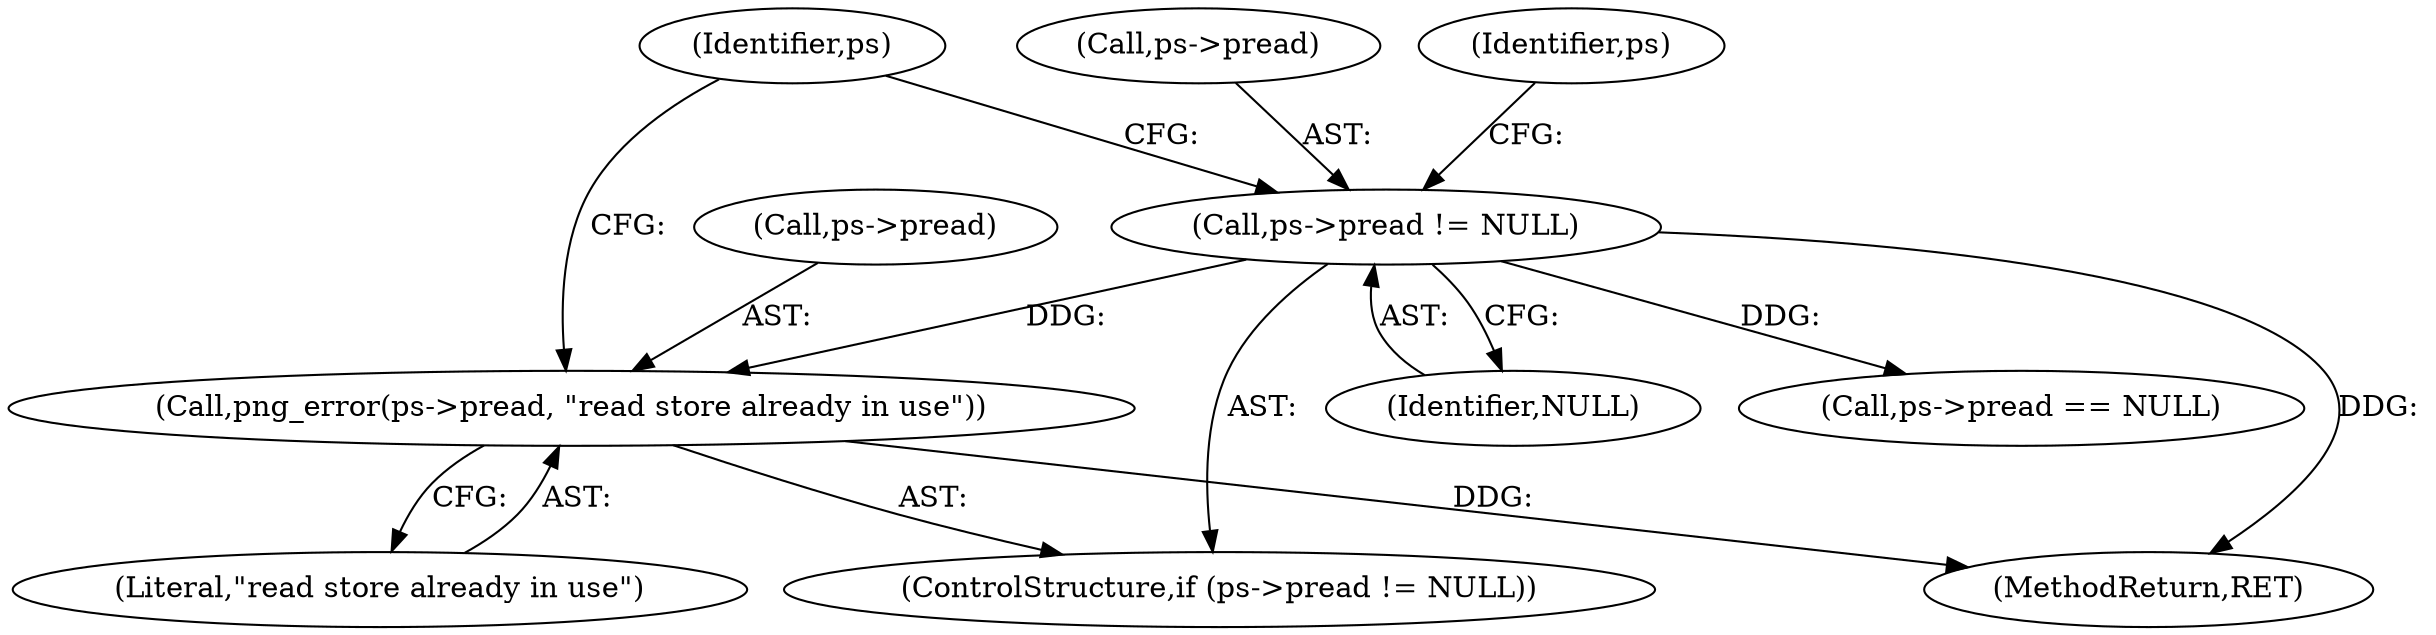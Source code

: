 digraph "0_Android_9d4853418ab2f754c2b63e091c29c5529b8b86ca_129@pointer" {
"1000125" [label="(Call,png_error(ps->pread, \"read store already in use\"))"];
"1000120" [label="(Call,ps->pread != NULL)"];
"1000127" [label="(Identifier,ps)"];
"1000129" [label="(Literal,\"read store already in use\")"];
"1000119" [label="(ControlStructure,if (ps->pread != NULL))"];
"1000126" [label="(Call,ps->pread)"];
"1000121" [label="(Call,ps->pread)"];
"1000125" [label="(Call,png_error(ps->pread, \"read store already in use\"))"];
"1000241" [label="(MethodReturn,RET)"];
"1000163" [label="(Call,ps->pread == NULL)"];
"1000124" [label="(Identifier,NULL)"];
"1000120" [label="(Call,ps->pread != NULL)"];
"1000131" [label="(Identifier,ps)"];
"1000125" -> "1000119"  [label="AST: "];
"1000125" -> "1000129"  [label="CFG: "];
"1000126" -> "1000125"  [label="AST: "];
"1000129" -> "1000125"  [label="AST: "];
"1000131" -> "1000125"  [label="CFG: "];
"1000125" -> "1000241"  [label="DDG: "];
"1000120" -> "1000125"  [label="DDG: "];
"1000120" -> "1000119"  [label="AST: "];
"1000120" -> "1000124"  [label="CFG: "];
"1000121" -> "1000120"  [label="AST: "];
"1000124" -> "1000120"  [label="AST: "];
"1000127" -> "1000120"  [label="CFG: "];
"1000131" -> "1000120"  [label="CFG: "];
"1000120" -> "1000241"  [label="DDG: "];
"1000120" -> "1000163"  [label="DDG: "];
}
